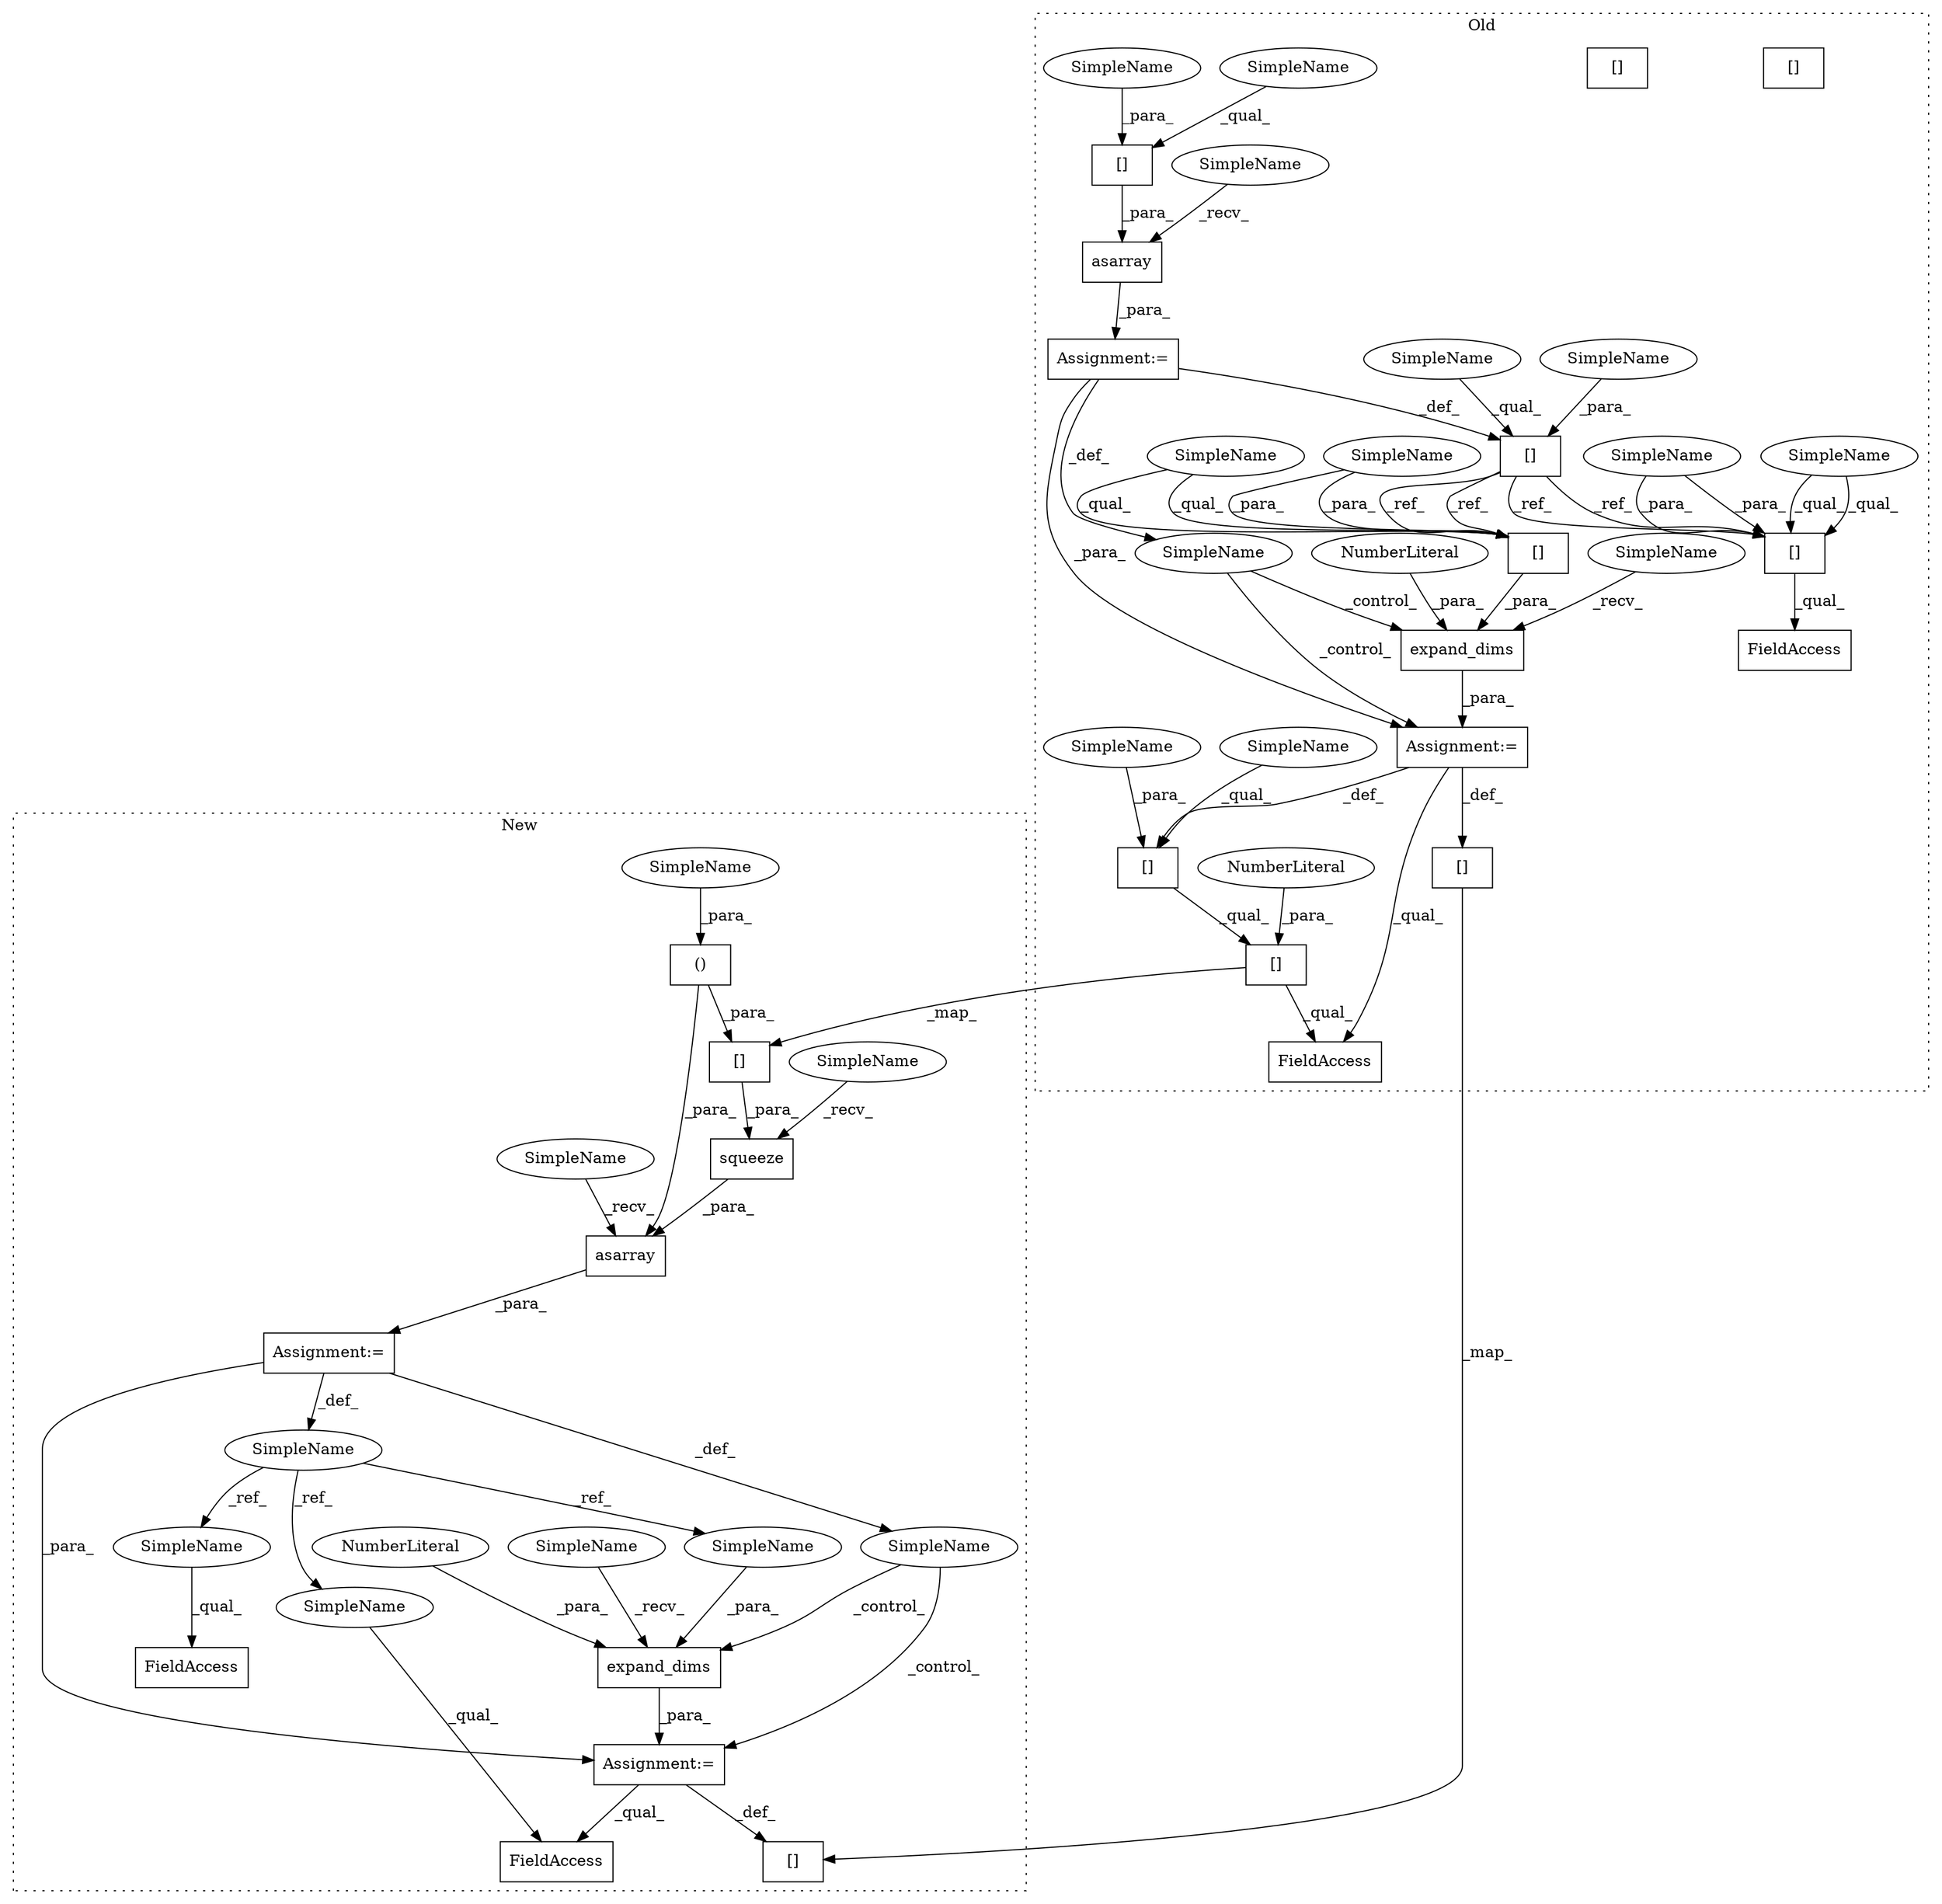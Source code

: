 digraph G {
subgraph cluster0 {
1 [label="asarray" a="32" s="3114,3131" l="8,1" shape="box"];
3 [label="[]" a="2" s="3628,3642" l="13,1" shape="box"];
7 [label="[]" a="2" s="3672,3683" l="10,1" shape="box"];
9 [label="NumberLiteral" a="34" s="3682" l="1" shape="ellipse"];
10 [label="[]" a="2" s="3122,3130" l="7,1" shape="box"];
11 [label="expand_dims" a="32" s="3576,3599" l="12,1" shape="box"];
12 [label="[]" a="2" s="3588,3596" l="7,1" shape="box"];
13 [label="NumberLiteral" a="34" s="3598" l="1" shape="ellipse"];
14 [label="[]" a="2" s="3560,3568" l="7,1" shape="box"];
15 [label="[]" a="2" s="3098,3106" l="7,1" shape="box"];
21 [label="FieldAccess" a="22" s="3672" l="18" shape="box"];
22 [label="[]" a="2" s="3524,3532" l="7,1" shape="box"];
23 [label="FieldAccess" a="22" s="3524" l="14" shape="box"];
24 [label="SimpleName" a="42" s="" l="" shape="ellipse"];
25 [label="Assignment:=" a="7" s="3569" l="1" shape="box"];
29 [label="Assignment:=" a="7" s="3107" l="1" shape="box"];
30 [label="SimpleName" a="42" s="3570" l="5" shape="ellipse"];
31 [label="SimpleName" a="42" s="3108" l="5" shape="ellipse"];
32 [label="SimpleName" a="42" s="3560" l="6" shape="ellipse"];
33 [label="SimpleName" a="42" s="3524" l="6" shape="ellipse"];
34 [label="SimpleName" a="42" s="3588" l="6" shape="ellipse"];
35 [label="SimpleName" a="42" s="3098" l="6" shape="ellipse"];
36 [label="SimpleName" a="42" s="3122" l="6" shape="ellipse"];
37 [label="SimpleName" a="42" s="3567" l="1" shape="ellipse"];
38 [label="SimpleName" a="42" s="3531" l="1" shape="ellipse"];
39 [label="SimpleName" a="42" s="3595" l="1" shape="ellipse"];
40 [label="SimpleName" a="42" s="3129" l="1" shape="ellipse"];
41 [label="SimpleName" a="42" s="3105" l="1" shape="ellipse"];
48 [label="[]" a="2" s="3588,3596" l="7,1" shape="box"];
49 [label="[]" a="2" s="3524,3532" l="7,1" shape="box"];
label = "Old";
style="dotted";
}
subgraph cluster1 {
2 [label="squeeze" a="32" s="3161,3225" l="8,1" shape="box"];
4 [label="[]" a="2" s="3731,3745" l="13,1" shape="box"];
5 [label="asarray" a="32" s="3147,3226" l="8,1" shape="box"];
6 [label="()" a="106" s="3192" l="31" shape="box"];
8 [label="[]" a="2" s="3169,3223" l="23,2" shape="box"];
16 [label="expand_dims" a="32" s="3677,3702" l="12,1" shape="box"];
17 [label="NumberLiteral" a="34" s="3701" l="1" shape="ellipse"];
18 [label="SimpleName" a="42" s="3129" l="11" shape="ellipse"];
19 [label="FieldAccess" a="22" s="3775" l="17" shape="box"];
20 [label="FieldAccess" a="22" s="3621" l="16" shape="box"];
26 [label="SimpleName" a="42" s="" l="" shape="ellipse"];
27 [label="Assignment:=" a="7" s="3670" l="1" shape="box"];
28 [label="Assignment:=" a="7" s="3140" l="1" shape="box"];
42 [label="SimpleName" a="42" s="3141" l="5" shape="ellipse"];
43 [label="SimpleName" a="42" s="3155" l="5" shape="ellipse"];
44 [label="SimpleName" a="42" s="3671" l="5" shape="ellipse"];
45 [label="SimpleName" a="42" s="3621" l="11" shape="ellipse"];
46 [label="SimpleName" a="42" s="3775" l="11" shape="ellipse"];
47 [label="SimpleName" a="42" s="3689" l="11" shape="ellipse"];
50 [label="SimpleName" a="42" s="3192" l="8" shape="ellipse"];
label = "New";
style="dotted";
}
1 -> 29 [label="_para_"];
2 -> 5 [label="_para_"];
3 -> 4 [label="_map_"];
5 -> 28 [label="_para_"];
6 -> 5 [label="_para_"];
6 -> 8 [label="_para_"];
7 -> 8 [label="_map_"];
7 -> 21 [label="_qual_"];
8 -> 2 [label="_para_"];
9 -> 7 [label="_para_"];
10 -> 1 [label="_para_"];
11 -> 25 [label="_para_"];
13 -> 11 [label="_para_"];
14 -> 7 [label="_qual_"];
15 -> 48 [label="_ref_"];
15 -> 49 [label="_ref_"];
15 -> 49 [label="_ref_"];
15 -> 48 [label="_ref_"];
16 -> 27 [label="_para_"];
17 -> 16 [label="_para_"];
18 -> 46 [label="_ref_"];
18 -> 47 [label="_ref_"];
18 -> 45 [label="_ref_"];
24 -> 11 [label="_control_"];
24 -> 25 [label="_control_"];
25 -> 3 [label="_def_"];
25 -> 21 [label="_qual_"];
25 -> 14 [label="_def_"];
26 -> 16 [label="_control_"];
26 -> 27 [label="_control_"];
27 -> 19 [label="_qual_"];
27 -> 4 [label="_def_"];
28 -> 26 [label="_def_"];
28 -> 27 [label="_para_"];
28 -> 18 [label="_def_"];
29 -> 24 [label="_def_"];
29 -> 15 [label="_def_"];
29 -> 25 [label="_para_"];
30 -> 11 [label="_recv_"];
31 -> 1 [label="_recv_"];
32 -> 14 [label="_qual_"];
33 -> 49 [label="_qual_"];
33 -> 49 [label="_qual_"];
34 -> 48 [label="_qual_"];
34 -> 48 [label="_qual_"];
35 -> 15 [label="_qual_"];
36 -> 10 [label="_qual_"];
37 -> 14 [label="_para_"];
38 -> 49 [label="_para_"];
38 -> 49 [label="_para_"];
39 -> 48 [label="_para_"];
39 -> 48 [label="_para_"];
40 -> 10 [label="_para_"];
41 -> 15 [label="_para_"];
42 -> 5 [label="_recv_"];
43 -> 2 [label="_recv_"];
44 -> 16 [label="_recv_"];
45 -> 20 [label="_qual_"];
46 -> 19 [label="_qual_"];
47 -> 16 [label="_para_"];
48 -> 11 [label="_para_"];
49 -> 23 [label="_qual_"];
50 -> 6 [label="_para_"];
}
